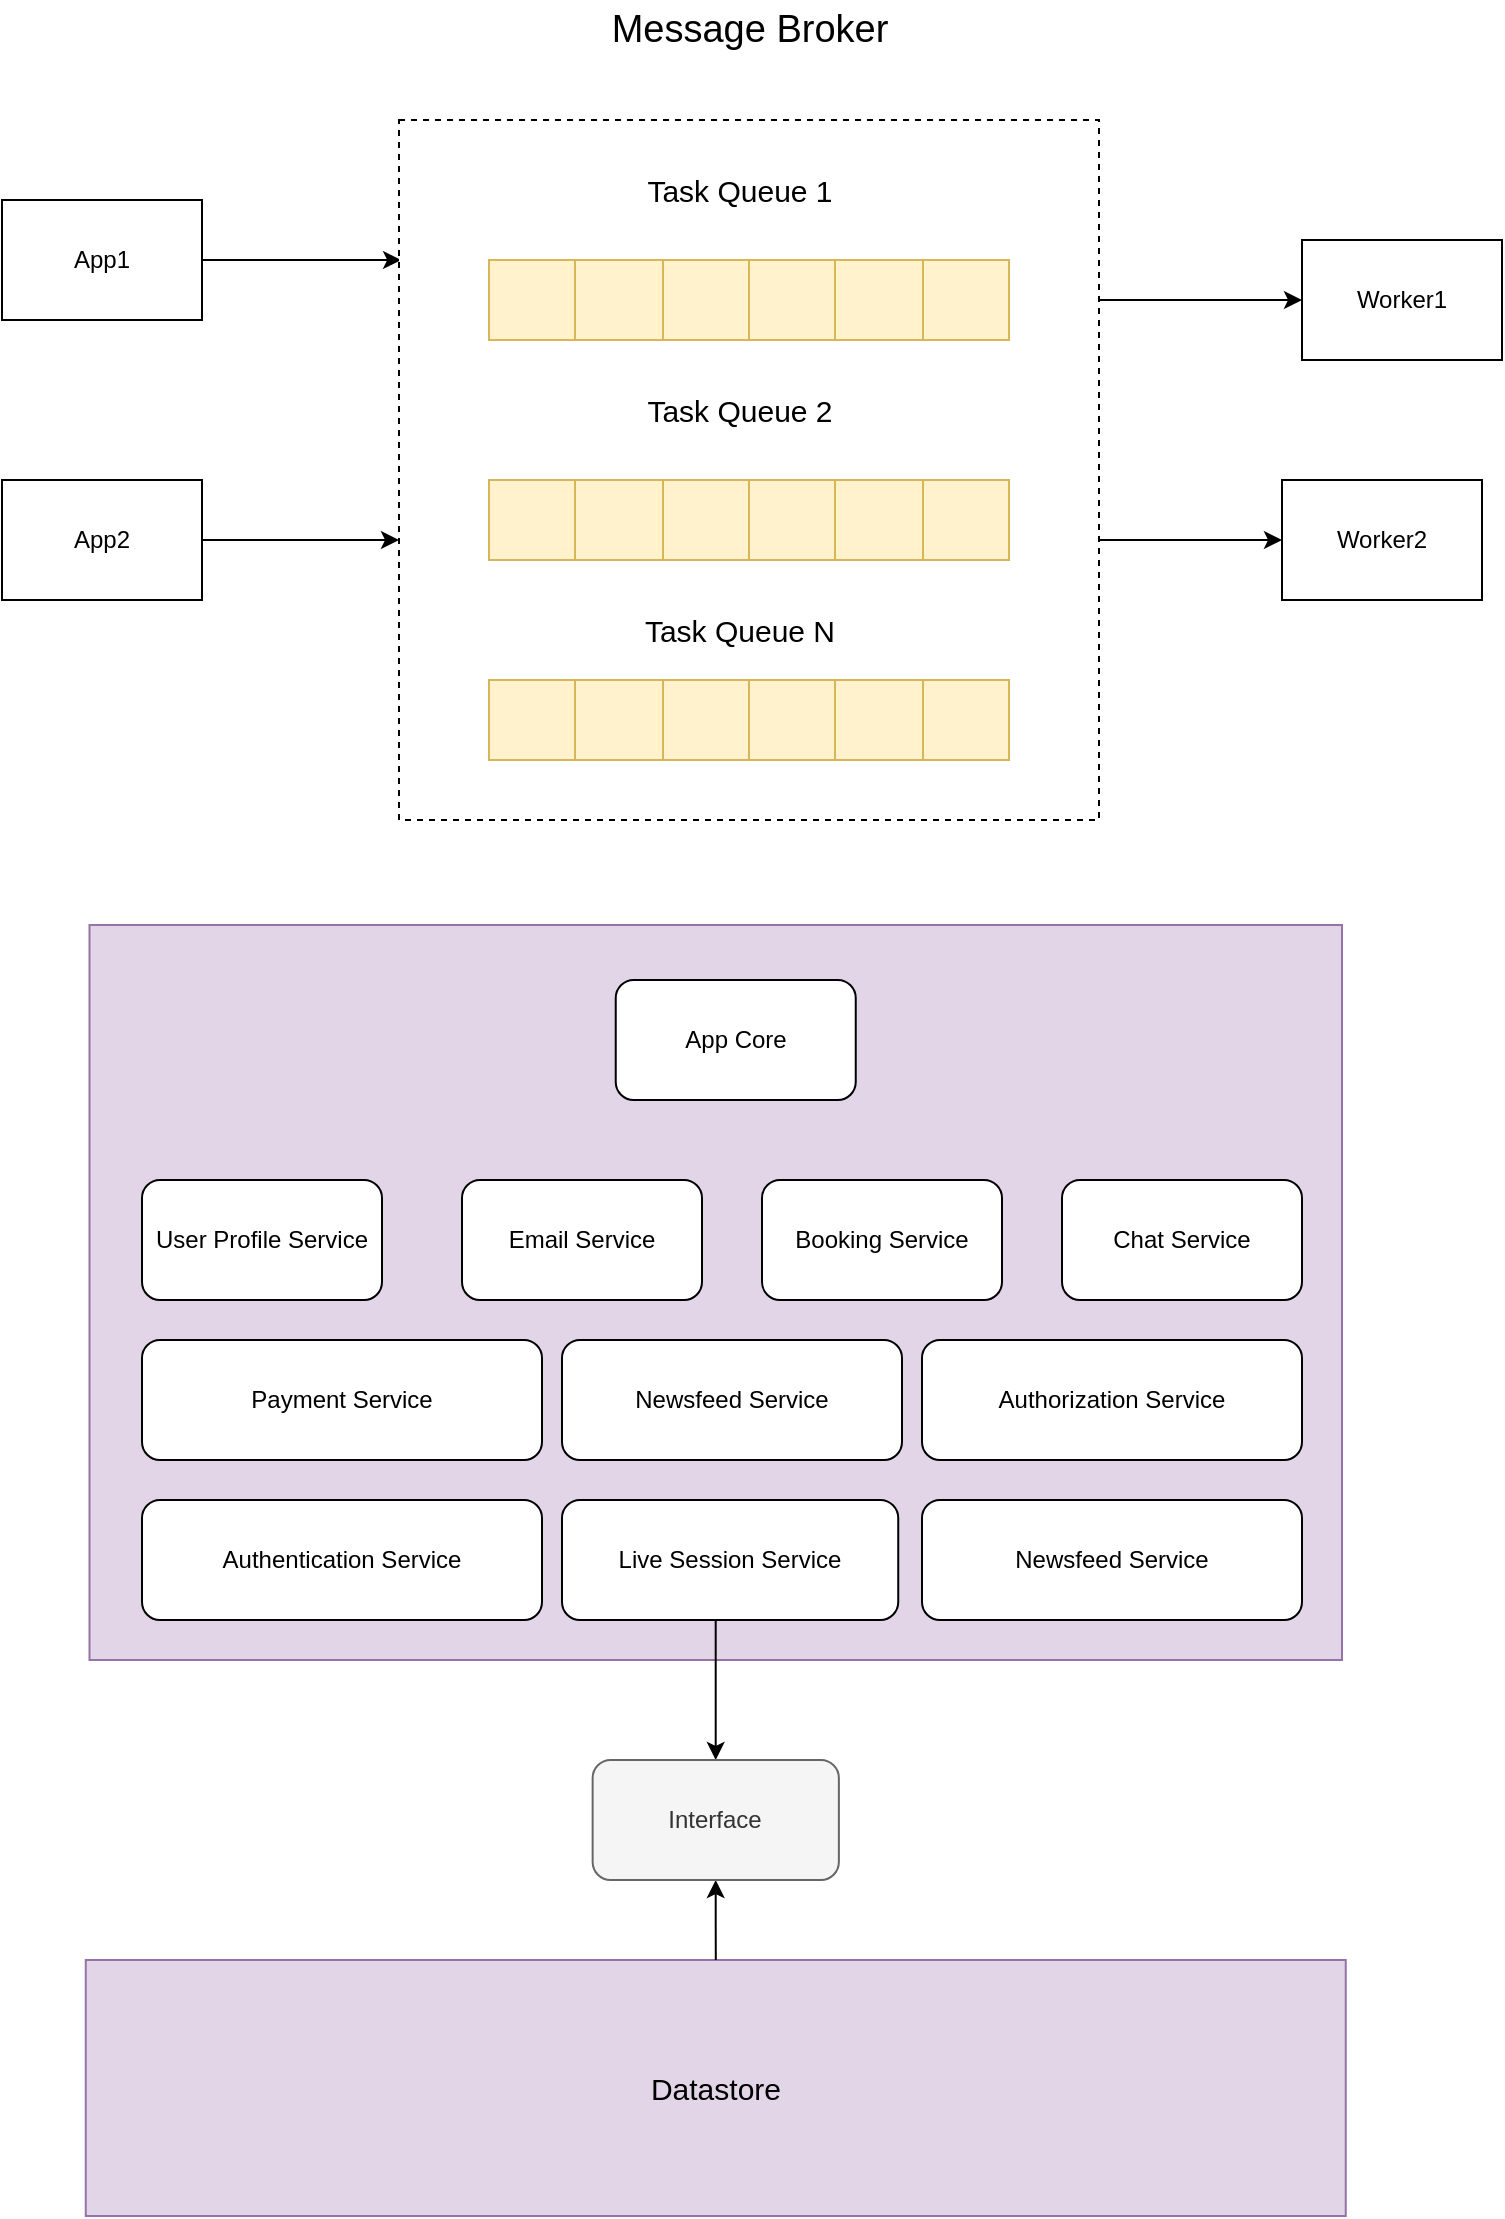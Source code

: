 <mxfile version="15.7.0" type="github">
  <diagram id="JND3jldK951iHR1BcYOP" name="Page-1">
    <mxGraphModel dx="1333" dy="1152" grid="1" gridSize="10" guides="1" tooltips="1" connect="1" arrows="1" fold="1" page="1" pageScale="1" pageWidth="827" pageHeight="1169" math="0" shadow="0">
      <root>
        <mxCell id="0" />
        <mxCell id="1" parent="0" />
        <mxCell id="jChO1V0j59Ga3b_egRKq-1" value="Datastore" style="rounded=0;whiteSpace=wrap;html=1;fontSize=15;strokeWidth=1;fillColor=#e1d5e7;strokeColor=#9673a6;" vertex="1" parent="1">
          <mxGeometry x="81.88" y="1000" width="630" height="128" as="geometry" />
        </mxCell>
        <mxCell id="RUhY66cnrRNZmktWbcpT-75" value="" style="rounded=0;whiteSpace=wrap;html=1;fontSize=15;strokeWidth=1;fillColor=#e1d5e7;strokeColor=#9673a6;" parent="1" vertex="1">
          <mxGeometry x="83.75" y="482.5" width="626.25" height="367.5" as="geometry" />
        </mxCell>
        <mxCell id="RUhY66cnrRNZmktWbcpT-1" value="Authorization Service" style="rounded=1;whiteSpace=wrap;html=1;" parent="1" vertex="1">
          <mxGeometry x="500" y="690" width="190" height="60" as="geometry" />
        </mxCell>
        <mxCell id="RUhY66cnrRNZmktWbcpT-2" value="Email Service" style="rounded=1;whiteSpace=wrap;html=1;" parent="1" vertex="1">
          <mxGeometry x="270" y="610" width="120" height="60" as="geometry" />
        </mxCell>
        <mxCell id="RUhY66cnrRNZmktWbcpT-3" value="Authentication Service" style="rounded=1;whiteSpace=wrap;html=1;" parent="1" vertex="1">
          <mxGeometry x="110" y="770" width="200" height="60" as="geometry" />
        </mxCell>
        <mxCell id="RUhY66cnrRNZmktWbcpT-4" value="Newsfeed Service" style="rounded=1;whiteSpace=wrap;html=1;" parent="1" vertex="1">
          <mxGeometry x="500" y="770" width="190" height="60" as="geometry" />
        </mxCell>
        <mxCell id="RUhY66cnrRNZmktWbcpT-5" value="Newsfeed Service" style="rounded=1;whiteSpace=wrap;html=1;" parent="1" vertex="1">
          <mxGeometry x="320" y="690" width="170" height="60" as="geometry" />
        </mxCell>
        <mxCell id="RUhY66cnrRNZmktWbcpT-6" value="Booking Service" style="rounded=1;whiteSpace=wrap;html=1;" parent="1" vertex="1">
          <mxGeometry x="420" y="610" width="120" height="60" as="geometry" />
        </mxCell>
        <mxCell id="RUhY66cnrRNZmktWbcpT-7" value="Payment Service" style="rounded=1;whiteSpace=wrap;html=1;" parent="1" vertex="1">
          <mxGeometry x="110" y="690" width="200" height="60" as="geometry" />
        </mxCell>
        <mxCell id="RUhY66cnrRNZmktWbcpT-8" value="Live Session Service" style="rounded=1;whiteSpace=wrap;html=1;" parent="1" vertex="1">
          <mxGeometry x="320" y="770" width="168.12" height="60" as="geometry" />
        </mxCell>
        <mxCell id="RUhY66cnrRNZmktWbcpT-9" value="User Profile Service" style="rounded=1;whiteSpace=wrap;html=1;" parent="1" vertex="1">
          <mxGeometry x="110" y="610" width="120" height="60" as="geometry" />
        </mxCell>
        <mxCell id="RUhY66cnrRNZmktWbcpT-10" value="Chat Service" style="rounded=1;whiteSpace=wrap;html=1;" parent="1" vertex="1">
          <mxGeometry x="570" y="610" width="120" height="60" as="geometry" />
        </mxCell>
        <mxCell id="RUhY66cnrRNZmktWbcpT-14" value="App Core" style="rounded=1;whiteSpace=wrap;html=1;" parent="1" vertex="1">
          <mxGeometry x="346.87" y="510" width="120" height="60" as="geometry" />
        </mxCell>
        <mxCell id="RUhY66cnrRNZmktWbcpT-81" style="edgeStyle=orthogonalEdgeStyle;rounded=0;orthogonalLoop=1;jettySize=auto;html=1;entryX=0.003;entryY=0.2;entryDx=0;entryDy=0;entryPerimeter=0;fontSize=15;" parent="1" source="RUhY66cnrRNZmktWbcpT-15" target="RUhY66cnrRNZmktWbcpT-16" edge="1">
          <mxGeometry relative="1" as="geometry" />
        </mxCell>
        <mxCell id="RUhY66cnrRNZmktWbcpT-15" value="App1" style="rounded=0;whiteSpace=wrap;html=1;" parent="1" vertex="1">
          <mxGeometry x="40" y="120" width="100" height="60" as="geometry" />
        </mxCell>
        <mxCell id="RUhY66cnrRNZmktWbcpT-78" value="" style="edgeStyle=orthogonalEdgeStyle;rounded=0;orthogonalLoop=1;jettySize=auto;html=1;fontSize=15;" parent="1" source="RUhY66cnrRNZmktWbcpT-17" target="RUhY66cnrRNZmktWbcpT-16" edge="1">
          <mxGeometry relative="1" as="geometry">
            <Array as="points">
              <mxPoint x="220" y="290" />
              <mxPoint x="220" y="290" />
            </Array>
          </mxGeometry>
        </mxCell>
        <mxCell id="RUhY66cnrRNZmktWbcpT-17" value="App2" style="rounded=0;whiteSpace=wrap;html=1;" parent="1" vertex="1">
          <mxGeometry x="40" y="260" width="100" height="60" as="geometry" />
        </mxCell>
        <mxCell id="RUhY66cnrRNZmktWbcpT-20" value="&lt;font style=&quot;font-size: 19px&quot;&gt;Message Broker&lt;/font&gt;" style="text;html=1;strokeColor=none;fillColor=none;align=center;verticalAlign=middle;whiteSpace=wrap;rounded=0;dashed=1;" parent="1" vertex="1">
          <mxGeometry x="334" y="20" width="160" height="30" as="geometry" />
        </mxCell>
        <mxCell id="RUhY66cnrRNZmktWbcpT-71" value="" style="group" parent="1" vertex="1" connectable="0">
          <mxGeometry x="238.5" y="80" width="350" height="350" as="geometry" />
        </mxCell>
        <mxCell id="RUhY66cnrRNZmktWbcpT-16" value="" style="whiteSpace=wrap;html=1;aspect=fixed;dashed=1;" parent="RUhY66cnrRNZmktWbcpT-71" vertex="1">
          <mxGeometry width="350" height="350" as="geometry" />
        </mxCell>
        <mxCell id="RUhY66cnrRNZmktWbcpT-34" value="" style="shape=table;html=1;whiteSpace=wrap;startSize=0;container=1;collapsible=0;childLayout=tableLayout;rounded=0;fontSize=19;fillColor=#fff2cc;strokeColor=#d6b656;" parent="RUhY66cnrRNZmktWbcpT-71" vertex="1">
          <mxGeometry x="175" y="280" width="130" height="40" as="geometry" />
        </mxCell>
        <mxCell id="RUhY66cnrRNZmktWbcpT-35" value="" style="shape=partialRectangle;html=1;whiteSpace=wrap;collapsible=0;dropTarget=0;pointerEvents=0;fillColor=none;top=0;left=0;bottom=0;right=0;points=[[0,0.5],[1,0.5]];portConstraint=eastwest;rounded=0;dashed=1;fontSize=19;" parent="RUhY66cnrRNZmktWbcpT-34" vertex="1">
          <mxGeometry width="130" height="40" as="geometry" />
        </mxCell>
        <mxCell id="RUhY66cnrRNZmktWbcpT-36" value="" style="shape=partialRectangle;html=1;whiteSpace=wrap;connectable=0;fillColor=none;top=0;left=0;bottom=0;right=0;overflow=hidden;pointerEvents=1;rounded=0;dashed=1;fontSize=19;" parent="RUhY66cnrRNZmktWbcpT-35" vertex="1">
          <mxGeometry width="43" height="40" as="geometry">
            <mxRectangle width="43" height="40" as="alternateBounds" />
          </mxGeometry>
        </mxCell>
        <mxCell id="RUhY66cnrRNZmktWbcpT-37" value="" style="shape=partialRectangle;html=1;whiteSpace=wrap;connectable=0;fillColor=none;top=0;left=0;bottom=0;right=0;overflow=hidden;pointerEvents=1;rounded=0;dashed=1;fontSize=19;" parent="RUhY66cnrRNZmktWbcpT-35" vertex="1">
          <mxGeometry x="43" width="44" height="40" as="geometry">
            <mxRectangle width="44" height="40" as="alternateBounds" />
          </mxGeometry>
        </mxCell>
        <mxCell id="RUhY66cnrRNZmktWbcpT-38" value="" style="shape=partialRectangle;html=1;whiteSpace=wrap;connectable=0;fillColor=none;top=0;left=0;bottom=0;right=0;overflow=hidden;pointerEvents=1;rounded=0;dashed=1;fontSize=19;" parent="RUhY66cnrRNZmktWbcpT-35" vertex="1">
          <mxGeometry x="87" width="43" height="40" as="geometry">
            <mxRectangle width="43" height="40" as="alternateBounds" />
          </mxGeometry>
        </mxCell>
        <mxCell id="RUhY66cnrRNZmktWbcpT-40" value="" style="shape=table;html=1;whiteSpace=wrap;startSize=0;container=1;collapsible=0;childLayout=tableLayout;rounded=0;fontSize=19;fillColor=#fff2cc;strokeColor=#d6b656;" parent="RUhY66cnrRNZmktWbcpT-71" vertex="1">
          <mxGeometry x="45" y="280" width="130" height="40" as="geometry" />
        </mxCell>
        <mxCell id="RUhY66cnrRNZmktWbcpT-41" value="" style="shape=partialRectangle;html=1;whiteSpace=wrap;collapsible=0;dropTarget=0;pointerEvents=0;fillColor=none;top=0;left=0;bottom=0;right=0;points=[[0,0.5],[1,0.5]];portConstraint=eastwest;rounded=0;dashed=1;fontSize=19;" parent="RUhY66cnrRNZmktWbcpT-40" vertex="1">
          <mxGeometry width="130" height="40" as="geometry" />
        </mxCell>
        <mxCell id="RUhY66cnrRNZmktWbcpT-42" value="" style="shape=partialRectangle;html=1;whiteSpace=wrap;connectable=0;fillColor=none;top=0;left=0;bottom=0;right=0;overflow=hidden;pointerEvents=1;rounded=0;dashed=1;fontSize=19;" parent="RUhY66cnrRNZmktWbcpT-41" vertex="1">
          <mxGeometry width="43" height="40" as="geometry">
            <mxRectangle width="43" height="40" as="alternateBounds" />
          </mxGeometry>
        </mxCell>
        <mxCell id="RUhY66cnrRNZmktWbcpT-43" value="" style="shape=partialRectangle;html=1;whiteSpace=wrap;connectable=0;fillColor=none;top=0;left=0;bottom=0;right=0;overflow=hidden;pointerEvents=1;rounded=0;dashed=1;fontSize=19;" parent="RUhY66cnrRNZmktWbcpT-41" vertex="1">
          <mxGeometry x="43" width="44" height="40" as="geometry">
            <mxRectangle width="44" height="40" as="alternateBounds" />
          </mxGeometry>
        </mxCell>
        <mxCell id="RUhY66cnrRNZmktWbcpT-44" value="" style="shape=partialRectangle;html=1;whiteSpace=wrap;connectable=0;fillColor=none;top=0;left=0;bottom=0;right=0;overflow=hidden;pointerEvents=1;rounded=0;dashed=1;fontSize=19;" parent="RUhY66cnrRNZmktWbcpT-41" vertex="1">
          <mxGeometry x="87" width="43" height="40" as="geometry">
            <mxRectangle width="43" height="40" as="alternateBounds" />
          </mxGeometry>
        </mxCell>
        <mxCell id="RUhY66cnrRNZmktWbcpT-45" value="" style="shape=table;html=1;whiteSpace=wrap;startSize=0;container=1;collapsible=0;childLayout=tableLayout;rounded=0;fontSize=19;fillColor=#fff2cc;strokeColor=#d6b656;" parent="RUhY66cnrRNZmktWbcpT-71" vertex="1">
          <mxGeometry x="175" y="180" width="130" height="40" as="geometry" />
        </mxCell>
        <mxCell id="RUhY66cnrRNZmktWbcpT-46" value="" style="shape=partialRectangle;html=1;whiteSpace=wrap;collapsible=0;dropTarget=0;pointerEvents=0;fillColor=none;top=0;left=0;bottom=0;right=0;points=[[0,0.5],[1,0.5]];portConstraint=eastwest;rounded=0;dashed=1;fontSize=19;" parent="RUhY66cnrRNZmktWbcpT-45" vertex="1">
          <mxGeometry width="130" height="40" as="geometry" />
        </mxCell>
        <mxCell id="RUhY66cnrRNZmktWbcpT-47" value="" style="shape=partialRectangle;html=1;whiteSpace=wrap;connectable=0;fillColor=none;top=0;left=0;bottom=0;right=0;overflow=hidden;pointerEvents=1;rounded=0;dashed=1;fontSize=19;" parent="RUhY66cnrRNZmktWbcpT-46" vertex="1">
          <mxGeometry width="43" height="40" as="geometry">
            <mxRectangle width="43" height="40" as="alternateBounds" />
          </mxGeometry>
        </mxCell>
        <mxCell id="RUhY66cnrRNZmktWbcpT-48" value="" style="shape=partialRectangle;html=1;whiteSpace=wrap;connectable=0;fillColor=none;top=0;left=0;bottom=0;right=0;overflow=hidden;pointerEvents=1;rounded=0;dashed=1;fontSize=19;" parent="RUhY66cnrRNZmktWbcpT-46" vertex="1">
          <mxGeometry x="43" width="44" height="40" as="geometry">
            <mxRectangle width="44" height="40" as="alternateBounds" />
          </mxGeometry>
        </mxCell>
        <mxCell id="RUhY66cnrRNZmktWbcpT-49" value="" style="shape=partialRectangle;html=1;whiteSpace=wrap;connectable=0;fillColor=none;top=0;left=0;bottom=0;right=0;overflow=hidden;pointerEvents=1;rounded=0;dashed=1;fontSize=19;" parent="RUhY66cnrRNZmktWbcpT-46" vertex="1">
          <mxGeometry x="87" width="43" height="40" as="geometry">
            <mxRectangle width="43" height="40" as="alternateBounds" />
          </mxGeometry>
        </mxCell>
        <mxCell id="RUhY66cnrRNZmktWbcpT-50" value="" style="shape=table;html=1;whiteSpace=wrap;startSize=0;container=1;collapsible=0;childLayout=tableLayout;rounded=0;fontSize=19;fillColor=#fff2cc;strokeColor=#d6b656;" parent="RUhY66cnrRNZmktWbcpT-71" vertex="1">
          <mxGeometry x="45" y="180" width="130" height="40" as="geometry" />
        </mxCell>
        <mxCell id="RUhY66cnrRNZmktWbcpT-51" value="" style="shape=partialRectangle;html=1;whiteSpace=wrap;collapsible=0;dropTarget=0;pointerEvents=0;fillColor=none;top=0;left=0;bottom=0;right=0;points=[[0,0.5],[1,0.5]];portConstraint=eastwest;rounded=0;dashed=1;fontSize=19;" parent="RUhY66cnrRNZmktWbcpT-50" vertex="1">
          <mxGeometry width="130" height="40" as="geometry" />
        </mxCell>
        <mxCell id="RUhY66cnrRNZmktWbcpT-52" value="" style="shape=partialRectangle;html=1;whiteSpace=wrap;connectable=0;fillColor=none;top=0;left=0;bottom=0;right=0;overflow=hidden;pointerEvents=1;rounded=0;dashed=1;fontSize=19;" parent="RUhY66cnrRNZmktWbcpT-51" vertex="1">
          <mxGeometry width="43" height="40" as="geometry">
            <mxRectangle width="43" height="40" as="alternateBounds" />
          </mxGeometry>
        </mxCell>
        <mxCell id="RUhY66cnrRNZmktWbcpT-53" value="" style="shape=partialRectangle;html=1;whiteSpace=wrap;connectable=0;fillColor=none;top=0;left=0;bottom=0;right=0;overflow=hidden;pointerEvents=1;rounded=0;dashed=1;fontSize=19;" parent="RUhY66cnrRNZmktWbcpT-51" vertex="1">
          <mxGeometry x="43" width="44" height="40" as="geometry">
            <mxRectangle width="44" height="40" as="alternateBounds" />
          </mxGeometry>
        </mxCell>
        <mxCell id="RUhY66cnrRNZmktWbcpT-54" value="" style="shape=partialRectangle;html=1;whiteSpace=wrap;connectable=0;fillColor=none;top=0;left=0;bottom=0;right=0;overflow=hidden;pointerEvents=1;rounded=0;dashed=1;fontSize=19;" parent="RUhY66cnrRNZmktWbcpT-51" vertex="1">
          <mxGeometry x="87" width="43" height="40" as="geometry">
            <mxRectangle width="43" height="40" as="alternateBounds" />
          </mxGeometry>
        </mxCell>
        <mxCell id="RUhY66cnrRNZmktWbcpT-55" value="" style="shape=table;html=1;whiteSpace=wrap;startSize=0;container=1;collapsible=0;childLayout=tableLayout;rounded=0;fontSize=19;fillColor=#fff2cc;strokeColor=#d6b656;" parent="RUhY66cnrRNZmktWbcpT-71" vertex="1">
          <mxGeometry x="175" y="70" width="130" height="40" as="geometry" />
        </mxCell>
        <mxCell id="RUhY66cnrRNZmktWbcpT-56" value="" style="shape=partialRectangle;html=1;whiteSpace=wrap;collapsible=0;dropTarget=0;pointerEvents=0;fillColor=none;top=0;left=0;bottom=0;right=0;points=[[0,0.5],[1,0.5]];portConstraint=eastwest;rounded=0;dashed=1;fontSize=19;" parent="RUhY66cnrRNZmktWbcpT-55" vertex="1">
          <mxGeometry width="130" height="40" as="geometry" />
        </mxCell>
        <mxCell id="RUhY66cnrRNZmktWbcpT-57" value="" style="shape=partialRectangle;html=1;whiteSpace=wrap;connectable=0;fillColor=none;top=0;left=0;bottom=0;right=0;overflow=hidden;pointerEvents=1;rounded=0;dashed=1;fontSize=19;" parent="RUhY66cnrRNZmktWbcpT-56" vertex="1">
          <mxGeometry width="43" height="40" as="geometry">
            <mxRectangle width="43" height="40" as="alternateBounds" />
          </mxGeometry>
        </mxCell>
        <mxCell id="RUhY66cnrRNZmktWbcpT-58" value="" style="shape=partialRectangle;html=1;whiteSpace=wrap;connectable=0;fillColor=none;top=0;left=0;bottom=0;right=0;overflow=hidden;pointerEvents=1;rounded=0;dashed=1;fontSize=19;" parent="RUhY66cnrRNZmktWbcpT-56" vertex="1">
          <mxGeometry x="43" width="44" height="40" as="geometry">
            <mxRectangle width="44" height="40" as="alternateBounds" />
          </mxGeometry>
        </mxCell>
        <mxCell id="RUhY66cnrRNZmktWbcpT-59" value="" style="shape=partialRectangle;html=1;whiteSpace=wrap;connectable=0;fillColor=none;top=0;left=0;bottom=0;right=0;overflow=hidden;pointerEvents=1;rounded=0;dashed=1;fontSize=19;" parent="RUhY66cnrRNZmktWbcpT-56" vertex="1">
          <mxGeometry x="87" width="43" height="40" as="geometry">
            <mxRectangle width="43" height="40" as="alternateBounds" />
          </mxGeometry>
        </mxCell>
        <mxCell id="RUhY66cnrRNZmktWbcpT-60" value="" style="shape=table;html=1;whiteSpace=wrap;startSize=0;container=1;collapsible=0;childLayout=tableLayout;rounded=0;fontSize=19;fillColor=#fff2cc;strokeColor=#d6b656;" parent="RUhY66cnrRNZmktWbcpT-71" vertex="1">
          <mxGeometry x="45" y="70" width="130" height="40" as="geometry" />
        </mxCell>
        <mxCell id="RUhY66cnrRNZmktWbcpT-61" value="" style="shape=partialRectangle;html=1;whiteSpace=wrap;collapsible=0;dropTarget=0;pointerEvents=0;fillColor=none;top=0;left=0;bottom=0;right=0;points=[[0,0.5],[1,0.5]];portConstraint=eastwest;rounded=0;dashed=1;fontSize=19;" parent="RUhY66cnrRNZmktWbcpT-60" vertex="1">
          <mxGeometry width="130" height="40" as="geometry" />
        </mxCell>
        <mxCell id="RUhY66cnrRNZmktWbcpT-62" value="" style="shape=partialRectangle;html=1;whiteSpace=wrap;connectable=0;fillColor=none;top=0;left=0;bottom=0;right=0;overflow=hidden;pointerEvents=1;rounded=0;dashed=1;fontSize=19;" parent="RUhY66cnrRNZmktWbcpT-61" vertex="1">
          <mxGeometry width="43" height="40" as="geometry">
            <mxRectangle width="43" height="40" as="alternateBounds" />
          </mxGeometry>
        </mxCell>
        <mxCell id="RUhY66cnrRNZmktWbcpT-63" value="" style="shape=partialRectangle;html=1;whiteSpace=wrap;connectable=0;fillColor=none;top=0;left=0;bottom=0;right=0;overflow=hidden;pointerEvents=1;rounded=0;dashed=1;fontSize=19;" parent="RUhY66cnrRNZmktWbcpT-61" vertex="1">
          <mxGeometry x="43" width="44" height="40" as="geometry">
            <mxRectangle width="44" height="40" as="alternateBounds" />
          </mxGeometry>
        </mxCell>
        <mxCell id="RUhY66cnrRNZmktWbcpT-64" value="" style="shape=partialRectangle;html=1;whiteSpace=wrap;connectable=0;fillColor=none;top=0;left=0;bottom=0;right=0;overflow=hidden;pointerEvents=1;rounded=0;dashed=1;fontSize=19;" parent="RUhY66cnrRNZmktWbcpT-61" vertex="1">
          <mxGeometry x="87" width="43" height="40" as="geometry">
            <mxRectangle width="43" height="40" as="alternateBounds" />
          </mxGeometry>
        </mxCell>
        <mxCell id="RUhY66cnrRNZmktWbcpT-65" value="&lt;font style=&quot;font-size: 15px&quot;&gt;Task Queue 1&lt;/font&gt;" style="text;html=1;strokeColor=none;fillColor=none;align=center;verticalAlign=middle;whiteSpace=wrap;rounded=0;dashed=1;strokeWidth=13;" parent="RUhY66cnrRNZmktWbcpT-71" vertex="1">
          <mxGeometry x="90" y="20" width="160" height="30" as="geometry" />
        </mxCell>
        <mxCell id="RUhY66cnrRNZmktWbcpT-66" value="&lt;font style=&quot;font-size: 15px&quot;&gt;Task Queue 2&lt;/font&gt;" style="text;html=1;strokeColor=none;fillColor=none;align=center;verticalAlign=middle;whiteSpace=wrap;rounded=0;dashed=1;strokeWidth=13;" parent="RUhY66cnrRNZmktWbcpT-71" vertex="1">
          <mxGeometry x="90" y="130" width="160" height="30" as="geometry" />
        </mxCell>
        <mxCell id="RUhY66cnrRNZmktWbcpT-67" value="&lt;font style=&quot;font-size: 15px&quot;&gt;Task Queue N&lt;/font&gt;" style="text;html=1;strokeColor=none;fillColor=none;align=center;verticalAlign=middle;whiteSpace=wrap;rounded=0;dashed=1;strokeWidth=13;" parent="RUhY66cnrRNZmktWbcpT-71" vertex="1">
          <mxGeometry x="90" y="240" width="160" height="30" as="geometry" />
        </mxCell>
        <mxCell id="RUhY66cnrRNZmktWbcpT-83" value="" style="edgeStyle=orthogonalEdgeStyle;rounded=0;orthogonalLoop=1;jettySize=auto;html=1;fontSize=15;startArrow=classic;startFill=1;endArrow=none;endFill=0;" parent="1" source="RUhY66cnrRNZmktWbcpT-76" target="RUhY66cnrRNZmktWbcpT-16" edge="1">
          <mxGeometry relative="1" as="geometry">
            <Array as="points">
              <mxPoint x="660" y="170" />
              <mxPoint x="660" y="170" />
            </Array>
          </mxGeometry>
        </mxCell>
        <mxCell id="RUhY66cnrRNZmktWbcpT-76" value="Worker1" style="rounded=0;whiteSpace=wrap;html=1;" parent="1" vertex="1">
          <mxGeometry x="690" y="140" width="100" height="60" as="geometry" />
        </mxCell>
        <mxCell id="RUhY66cnrRNZmktWbcpT-84" value="" style="edgeStyle=orthogonalEdgeStyle;rounded=0;orthogonalLoop=1;jettySize=auto;html=1;fontSize=15;startArrow=classic;startFill=1;endArrow=none;endFill=0;" parent="1" source="RUhY66cnrRNZmktWbcpT-77" target="RUhY66cnrRNZmktWbcpT-16" edge="1">
          <mxGeometry relative="1" as="geometry">
            <Array as="points">
              <mxPoint x="610" y="290" />
              <mxPoint x="610" y="290" />
            </Array>
          </mxGeometry>
        </mxCell>
        <mxCell id="RUhY66cnrRNZmktWbcpT-77" value="Worker2" style="rounded=0;whiteSpace=wrap;html=1;" parent="1" vertex="1">
          <mxGeometry x="680" y="260" width="100" height="60" as="geometry" />
        </mxCell>
        <mxCell id="jChO1V0j59Ga3b_egRKq-6" value="" style="edgeStyle=orthogonalEdgeStyle;rounded=0;orthogonalLoop=1;jettySize=auto;html=1;fontSize=15;startArrow=classic;startFill=1;endArrow=none;endFill=0;" edge="1" parent="1" source="jChO1V0j59Ga3b_egRKq-3" target="jChO1V0j59Ga3b_egRKq-1">
          <mxGeometry relative="1" as="geometry" />
        </mxCell>
        <mxCell id="jChO1V0j59Ga3b_egRKq-7" value="" style="edgeStyle=orthogonalEdgeStyle;rounded=0;orthogonalLoop=1;jettySize=auto;html=1;fontSize=15;startArrow=classic;startFill=1;endArrow=none;endFill=0;" edge="1" parent="1" source="jChO1V0j59Ga3b_egRKq-3" target="RUhY66cnrRNZmktWbcpT-8">
          <mxGeometry relative="1" as="geometry">
            <Array as="points">
              <mxPoint x="397" y="850" />
              <mxPoint x="397" y="850" />
            </Array>
          </mxGeometry>
        </mxCell>
        <mxCell id="jChO1V0j59Ga3b_egRKq-3" value="Interface" style="rounded=1;whiteSpace=wrap;html=1;fillColor=#f5f5f5;fontColor=#333333;strokeColor=#666666;" vertex="1" parent="1">
          <mxGeometry x="335.32" y="900" width="123.12" height="60" as="geometry" />
        </mxCell>
      </root>
    </mxGraphModel>
  </diagram>
</mxfile>
